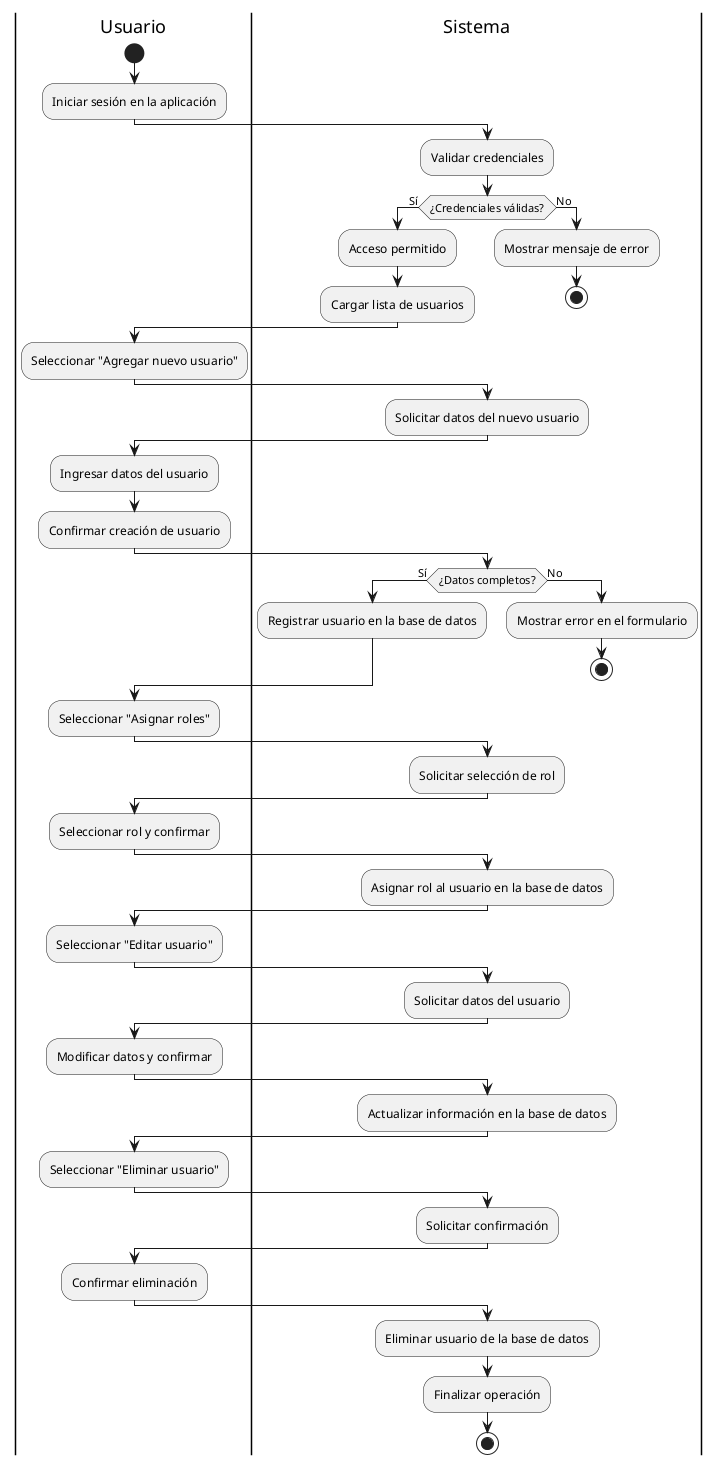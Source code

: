 @startuml
|Usuario|
start
:Iniciar sesión en la aplicación;

|Sistema|
:Validar credenciales;
if (¿Credenciales válidas?) then (Sí)
    :Acceso permitido;
    :Cargar lista de usuarios;
else (No)
    :Mostrar mensaje de error;
    stop
endif

|Usuario|
:Seleccionar "Agregar nuevo usuario";

|Sistema|
:Solicitar datos del nuevo usuario;
|Usuario|
:Ingresar datos del usuario;
:Confirmar creación de usuario;

|Sistema|
if (¿Datos completos?) then (Sí)
    :Registrar usuario en la base de datos;
else (No)
    :Mostrar error en el formulario;
    stop
endif

|Usuario|
:Seleccionar "Asignar roles";

|Sistema|
:Solicitar selección de rol;
|Usuario|
:Seleccionar rol y confirmar;

|Sistema|
:Asignar rol al usuario en la base de datos;

|Usuario|
:Seleccionar "Editar usuario";

|Sistema|
:Solicitar datos del usuario;
|Usuario|
:Modificar datos y confirmar;

|Sistema|
:Actualizar información en la base de datos;

|Usuario|
:Seleccionar "Eliminar usuario";

|Sistema|
:Solicitar confirmación;
|Usuario|
:Confirmar eliminación;

|Sistema|
:Eliminar usuario de la base de datos;

:Finalizar operación;
stop
@enduml
